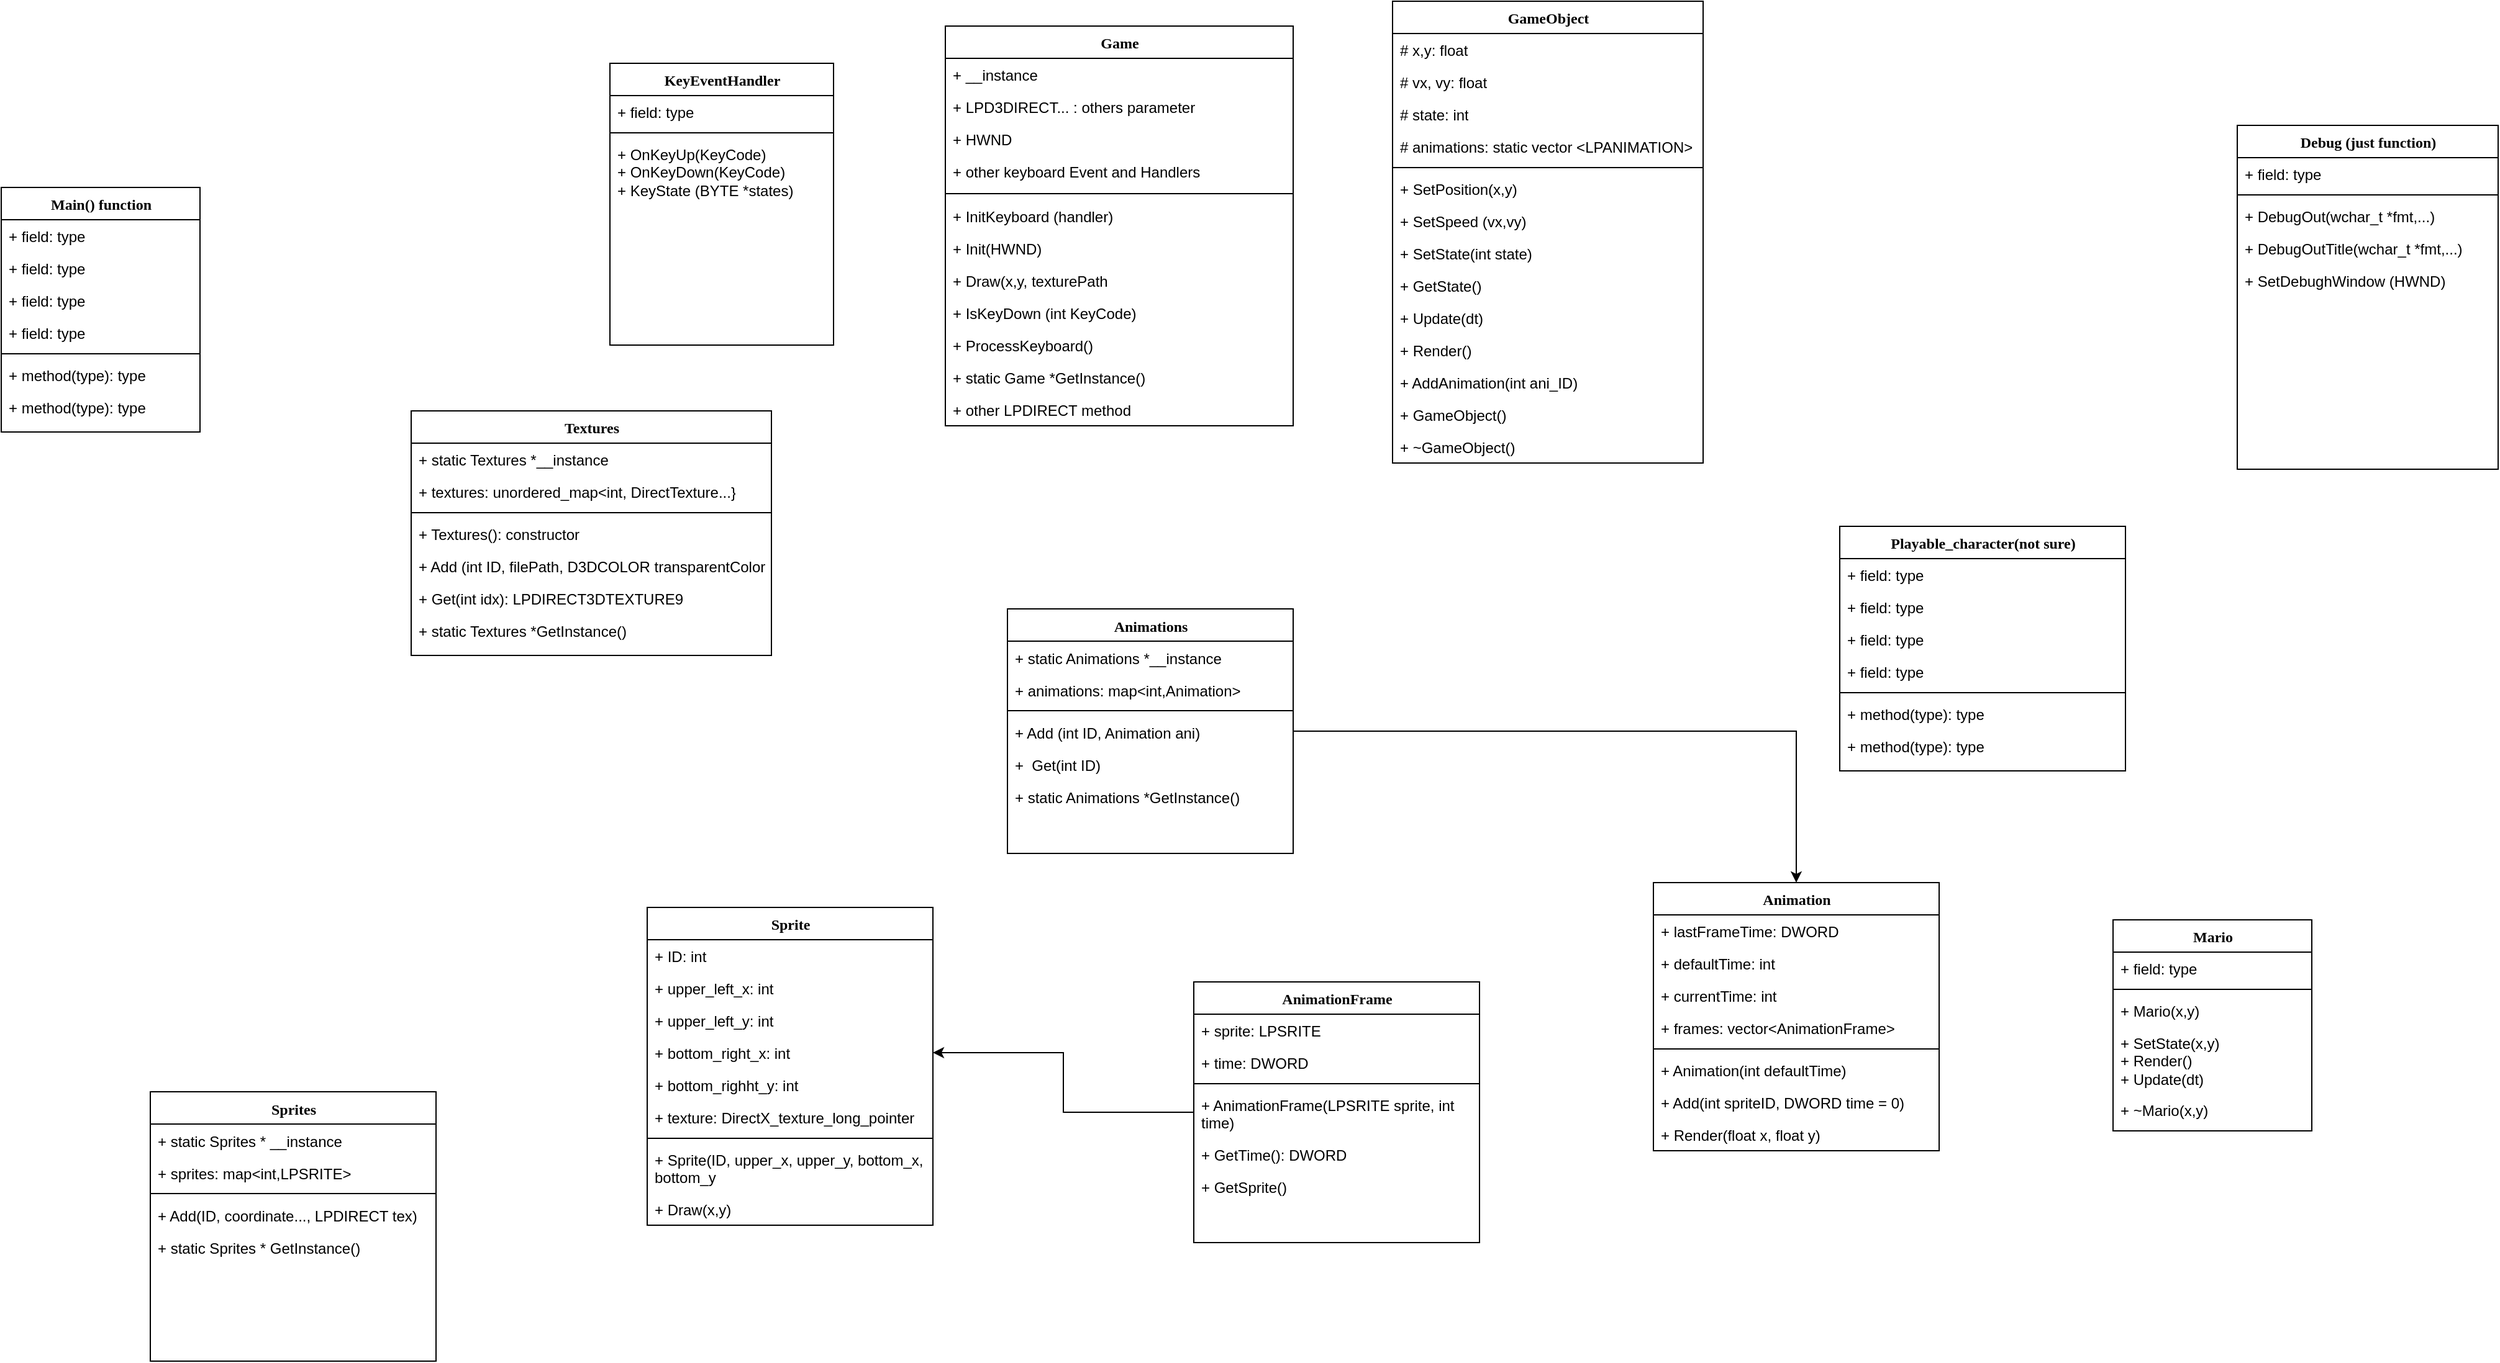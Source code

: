 <mxfile version="13.7.9" type="google"><diagram name="Page-1" id="9f46799a-70d6-7492-0946-bef42562c5a5"><mxGraphModel dx="1662" dy="1742" grid="1" gridSize="10" guides="1" tooltips="1" connect="1" arrows="1" fold="1" page="1" pageScale="1" pageWidth="1100" pageHeight="850" background="#ffffff" math="0" shadow="0"><root><mxCell id="0"/><mxCell id="1" parent="0"/><mxCell id="pceAsIxfxZbN6mCJ79yh-49" value="Playable_character(not sure)" style="swimlane;html=1;fontStyle=1;align=center;verticalAlign=top;childLayout=stackLayout;horizontal=1;startSize=26;horizontalStack=0;resizeParent=1;resizeLast=0;collapsible=1;marginBottom=0;swimlaneFillColor=#ffffff;rounded=0;shadow=0;comic=0;labelBackgroundColor=none;strokeWidth=1;fillColor=none;fontFamily=Verdana;fontSize=12" vertex="1" parent="1"><mxGeometry x="1640" y="83" width="230" height="197" as="geometry"/></mxCell><mxCell id="pceAsIxfxZbN6mCJ79yh-50" value="+ field: type" style="text;html=1;strokeColor=none;fillColor=none;align=left;verticalAlign=top;spacingLeft=4;spacingRight=4;whiteSpace=wrap;overflow=hidden;rotatable=0;points=[[0,0.5],[1,0.5]];portConstraint=eastwest;" vertex="1" parent="pceAsIxfxZbN6mCJ79yh-49"><mxGeometry y="26" width="230" height="26" as="geometry"/></mxCell><mxCell id="pceAsIxfxZbN6mCJ79yh-51" value="+ field: type" style="text;html=1;strokeColor=none;fillColor=none;align=left;verticalAlign=top;spacingLeft=4;spacingRight=4;whiteSpace=wrap;overflow=hidden;rotatable=0;points=[[0,0.5],[1,0.5]];portConstraint=eastwest;" vertex="1" parent="pceAsIxfxZbN6mCJ79yh-49"><mxGeometry y="52" width="230" height="26" as="geometry"/></mxCell><mxCell id="pceAsIxfxZbN6mCJ79yh-52" value="+ field: type" style="text;html=1;strokeColor=none;fillColor=none;align=left;verticalAlign=top;spacingLeft=4;spacingRight=4;whiteSpace=wrap;overflow=hidden;rotatable=0;points=[[0,0.5],[1,0.5]];portConstraint=eastwest;" vertex="1" parent="pceAsIxfxZbN6mCJ79yh-49"><mxGeometry y="78" width="230" height="26" as="geometry"/></mxCell><mxCell id="pceAsIxfxZbN6mCJ79yh-53" value="+ field: type" style="text;html=1;strokeColor=none;fillColor=none;align=left;verticalAlign=top;spacingLeft=4;spacingRight=4;whiteSpace=wrap;overflow=hidden;rotatable=0;points=[[0,0.5],[1,0.5]];portConstraint=eastwest;" vertex="1" parent="pceAsIxfxZbN6mCJ79yh-49"><mxGeometry y="104" width="230" height="26" as="geometry"/></mxCell><mxCell id="pceAsIxfxZbN6mCJ79yh-54" value="" style="line;html=1;strokeWidth=1;fillColor=none;align=left;verticalAlign=middle;spacingTop=-1;spacingLeft=3;spacingRight=3;rotatable=0;labelPosition=right;points=[];portConstraint=eastwest;" vertex="1" parent="pceAsIxfxZbN6mCJ79yh-49"><mxGeometry y="130" width="230" height="8" as="geometry"/></mxCell><mxCell id="pceAsIxfxZbN6mCJ79yh-55" value="+ method(type): type" style="text;html=1;strokeColor=none;fillColor=none;align=left;verticalAlign=top;spacingLeft=4;spacingRight=4;whiteSpace=wrap;overflow=hidden;rotatable=0;points=[[0,0.5],[1,0.5]];portConstraint=eastwest;" vertex="1" parent="pceAsIxfxZbN6mCJ79yh-49"><mxGeometry y="138" width="230" height="26" as="geometry"/></mxCell><mxCell id="pceAsIxfxZbN6mCJ79yh-56" value="+ method(type): type" style="text;html=1;strokeColor=none;fillColor=none;align=left;verticalAlign=top;spacingLeft=4;spacingRight=4;whiteSpace=wrap;overflow=hidden;rotatable=0;points=[[0,0.5],[1,0.5]];portConstraint=eastwest;" vertex="1" parent="pceAsIxfxZbN6mCJ79yh-49"><mxGeometry y="164" width="230" height="26" as="geometry"/></mxCell><mxCell id="78961159f06e98e8-17" value="KeyEventHandler" style="swimlane;html=1;fontStyle=1;align=center;verticalAlign=top;childLayout=stackLayout;horizontal=1;startSize=26;horizontalStack=0;resizeParent=1;resizeLast=0;collapsible=1;marginBottom=0;swimlaneFillColor=#ffffff;rounded=0;shadow=0;comic=0;labelBackgroundColor=none;strokeWidth=1;fillColor=none;fontFamily=Verdana;fontSize=12" parent="1" vertex="1"><mxGeometry x="650" y="-290" width="180" height="227" as="geometry"/></mxCell><mxCell id="78961159f06e98e8-24" value="+ field: type" style="text;html=1;strokeColor=none;fillColor=none;align=left;verticalAlign=top;spacingLeft=4;spacingRight=4;whiteSpace=wrap;overflow=hidden;rotatable=0;points=[[0,0.5],[1,0.5]];portConstraint=eastwest;" parent="78961159f06e98e8-17" vertex="1"><mxGeometry y="26" width="180" height="26" as="geometry"/></mxCell><mxCell id="78961159f06e98e8-19" value="" style="line;html=1;strokeWidth=1;fillColor=none;align=left;verticalAlign=middle;spacingTop=-1;spacingLeft=3;spacingRight=3;rotatable=0;labelPosition=right;points=[];portConstraint=eastwest;" parent="78961159f06e98e8-17" vertex="1"><mxGeometry y="52" width="180" height="8" as="geometry"/></mxCell><mxCell id="78961159f06e98e8-20" value="+ OnKeyUp(KeyCode)&lt;br&gt;+ OnKeyDown(KeyCode)&lt;br&gt;+ KeyState (BYTE *states)&amp;nbsp;&lt;br&gt;" style="text;html=1;strokeColor=none;fillColor=none;align=left;verticalAlign=top;spacingLeft=4;spacingRight=4;whiteSpace=wrap;overflow=hidden;rotatable=0;points=[[0,0.5],[1,0.5]];portConstraint=eastwest;" parent="78961159f06e98e8-17" vertex="1"><mxGeometry y="60" width="180" height="80" as="geometry"/></mxCell><mxCell id="78961159f06e98e8-43" value="Game" style="swimlane;html=1;fontStyle=1;align=center;verticalAlign=top;childLayout=stackLayout;horizontal=1;startSize=26;horizontalStack=0;resizeParent=1;resizeLast=0;collapsible=1;marginBottom=0;swimlaneFillColor=#ffffff;rounded=0;shadow=0;comic=0;labelBackgroundColor=none;strokeWidth=1;fillColor=none;fontFamily=Verdana;fontSize=12" parent="1" vertex="1"><mxGeometry x="920" y="-320" width="280" height="322" as="geometry"/></mxCell><mxCell id="78961159f06e98e8-45" value="+ __instance" style="text;html=1;strokeColor=none;fillColor=none;align=left;verticalAlign=top;spacingLeft=4;spacingRight=4;whiteSpace=wrap;overflow=hidden;rotatable=0;points=[[0,0.5],[1,0.5]];portConstraint=eastwest;" parent="78961159f06e98e8-43" vertex="1"><mxGeometry y="26" width="280" height="26" as="geometry"/></mxCell><mxCell id="78961159f06e98e8-49" value="+ LPD3DIRECT... : others parameter" style="text;html=1;strokeColor=none;fillColor=none;align=left;verticalAlign=top;spacingLeft=4;spacingRight=4;whiteSpace=wrap;overflow=hidden;rotatable=0;points=[[0,0.5],[1,0.5]];portConstraint=eastwest;" parent="78961159f06e98e8-43" vertex="1"><mxGeometry y="52" width="280" height="26" as="geometry"/></mxCell><mxCell id="78961159f06e98e8-50" value="+ HWND&amp;nbsp;" style="text;html=1;strokeColor=none;fillColor=none;align=left;verticalAlign=top;spacingLeft=4;spacingRight=4;whiteSpace=wrap;overflow=hidden;rotatable=0;points=[[0,0.5],[1,0.5]];portConstraint=eastwest;" parent="78961159f06e98e8-43" vertex="1"><mxGeometry y="78" width="280" height="26" as="geometry"/></mxCell><mxCell id="pceAsIxfxZbN6mCJ79yh-101" value="+ other keyboard Event and Handlers&amp;nbsp;" style="text;html=1;strokeColor=none;fillColor=none;align=left;verticalAlign=top;spacingLeft=4;spacingRight=4;whiteSpace=wrap;overflow=hidden;rotatable=0;points=[[0,0.5],[1,0.5]];portConstraint=eastwest;" vertex="1" parent="78961159f06e98e8-43"><mxGeometry y="104" width="280" height="26" as="geometry"/></mxCell><mxCell id="78961159f06e98e8-51" value="" style="line;html=1;strokeWidth=1;fillColor=none;align=left;verticalAlign=middle;spacingTop=-1;spacingLeft=3;spacingRight=3;rotatable=0;labelPosition=right;points=[];portConstraint=eastwest;" parent="78961159f06e98e8-43" vertex="1"><mxGeometry y="130" width="280" height="10" as="geometry"/></mxCell><mxCell id="78961159f06e98e8-52" value="+ InitKeyboard (handler)" style="text;html=1;strokeColor=none;fillColor=none;align=left;verticalAlign=top;spacingLeft=4;spacingRight=4;whiteSpace=wrap;overflow=hidden;rotatable=0;points=[[0,0.5],[1,0.5]];portConstraint=eastwest;" parent="78961159f06e98e8-43" vertex="1"><mxGeometry y="140" width="280" height="26" as="geometry"/></mxCell><mxCell id="78961159f06e98e8-53" value="+ Init(HWND)" style="text;html=1;strokeColor=none;fillColor=none;align=left;verticalAlign=top;spacingLeft=4;spacingRight=4;whiteSpace=wrap;overflow=hidden;rotatable=0;points=[[0,0.5],[1,0.5]];portConstraint=eastwest;" parent="78961159f06e98e8-43" vertex="1"><mxGeometry y="166" width="280" height="26" as="geometry"/></mxCell><mxCell id="pceAsIxfxZbN6mCJ79yh-104" value="+ Draw(x,y, texturePath" style="text;html=1;strokeColor=none;fillColor=none;align=left;verticalAlign=top;spacingLeft=4;spacingRight=4;whiteSpace=wrap;overflow=hidden;rotatable=0;points=[[0,0.5],[1,0.5]];portConstraint=eastwest;" vertex="1" parent="78961159f06e98e8-43"><mxGeometry y="192" width="280" height="26" as="geometry"/></mxCell><mxCell id="pceAsIxfxZbN6mCJ79yh-105" value="+ IsKeyDown (int KeyCode)" style="text;html=1;strokeColor=none;fillColor=none;align=left;verticalAlign=top;spacingLeft=4;spacingRight=4;whiteSpace=wrap;overflow=hidden;rotatable=0;points=[[0,0.5],[1,0.5]];portConstraint=eastwest;" vertex="1" parent="78961159f06e98e8-43"><mxGeometry y="218" width="280" height="26" as="geometry"/></mxCell><mxCell id="pceAsIxfxZbN6mCJ79yh-106" value="+ ProcessKeyboard()" style="text;html=1;strokeColor=none;fillColor=none;align=left;verticalAlign=top;spacingLeft=4;spacingRight=4;whiteSpace=wrap;overflow=hidden;rotatable=0;points=[[0,0.5],[1,0.5]];portConstraint=eastwest;" vertex="1" parent="78961159f06e98e8-43"><mxGeometry y="244" width="280" height="26" as="geometry"/></mxCell><mxCell id="pceAsIxfxZbN6mCJ79yh-107" value="+ static Game *GetInstance()" style="text;html=1;strokeColor=none;fillColor=none;align=left;verticalAlign=top;spacingLeft=4;spacingRight=4;whiteSpace=wrap;overflow=hidden;rotatable=0;points=[[0,0.5],[1,0.5]];portConstraint=eastwest;" vertex="1" parent="78961159f06e98e8-43"><mxGeometry y="270" width="280" height="26" as="geometry"/></mxCell><mxCell id="pceAsIxfxZbN6mCJ79yh-108" value="+ other LPDIRECT method" style="text;html=1;strokeColor=none;fillColor=none;align=left;verticalAlign=top;spacingLeft=4;spacingRight=4;whiteSpace=wrap;overflow=hidden;rotatable=0;points=[[0,0.5],[1,0.5]];portConstraint=eastwest;" vertex="1" parent="78961159f06e98e8-43"><mxGeometry y="296" width="280" height="26" as="geometry"/></mxCell><mxCell id="pceAsIxfxZbN6mCJ79yh-33" value="GameObject&lt;br&gt;" style="swimlane;html=1;fontStyle=1;align=center;verticalAlign=top;childLayout=stackLayout;horizontal=1;startSize=26;horizontalStack=0;resizeParent=1;resizeLast=0;collapsible=1;marginBottom=0;swimlaneFillColor=#ffffff;rounded=0;shadow=0;comic=0;labelBackgroundColor=none;strokeWidth=1;fillColor=none;fontFamily=Verdana;fontSize=12" vertex="1" parent="1"><mxGeometry x="1280" y="-340" width="250" height="372" as="geometry"/></mxCell><mxCell id="pceAsIxfxZbN6mCJ79yh-34" value="# x,y: float" style="text;html=1;strokeColor=none;fillColor=none;align=left;verticalAlign=top;spacingLeft=4;spacingRight=4;whiteSpace=wrap;overflow=hidden;rotatable=0;points=[[0,0.5],[1,0.5]];portConstraint=eastwest;" vertex="1" parent="pceAsIxfxZbN6mCJ79yh-33"><mxGeometry y="26" width="250" height="26" as="geometry"/></mxCell><mxCell id="pceAsIxfxZbN6mCJ79yh-35" value="# vx, vy: float" style="text;html=1;strokeColor=none;fillColor=none;align=left;verticalAlign=top;spacingLeft=4;spacingRight=4;whiteSpace=wrap;overflow=hidden;rotatable=0;points=[[0,0.5],[1,0.5]];portConstraint=eastwest;" vertex="1" parent="pceAsIxfxZbN6mCJ79yh-33"><mxGeometry y="52" width="250" height="26" as="geometry"/></mxCell><mxCell id="pceAsIxfxZbN6mCJ79yh-36" value="# state: int" style="text;html=1;strokeColor=none;fillColor=none;align=left;verticalAlign=top;spacingLeft=4;spacingRight=4;whiteSpace=wrap;overflow=hidden;rotatable=0;points=[[0,0.5],[1,0.5]];portConstraint=eastwest;" vertex="1" parent="pceAsIxfxZbN6mCJ79yh-33"><mxGeometry y="78" width="250" height="26" as="geometry"/></mxCell><mxCell id="pceAsIxfxZbN6mCJ79yh-37" value="# animations: static vector &amp;lt;LPANIMATION&amp;gt;&amp;nbsp;" style="text;html=1;strokeColor=none;fillColor=none;align=left;verticalAlign=top;spacingLeft=4;spacingRight=4;whiteSpace=wrap;overflow=hidden;rotatable=0;points=[[0,0.5],[1,0.5]];portConstraint=eastwest;" vertex="1" parent="pceAsIxfxZbN6mCJ79yh-33"><mxGeometry y="104" width="250" height="26" as="geometry"/></mxCell><mxCell id="pceAsIxfxZbN6mCJ79yh-38" value="" style="line;html=1;strokeWidth=1;fillColor=none;align=left;verticalAlign=middle;spacingTop=-1;spacingLeft=3;spacingRight=3;rotatable=0;labelPosition=right;points=[];portConstraint=eastwest;" vertex="1" parent="pceAsIxfxZbN6mCJ79yh-33"><mxGeometry y="130" width="250" height="8" as="geometry"/></mxCell><mxCell id="pceAsIxfxZbN6mCJ79yh-39" value="+ SetPosition(x,y)&amp;nbsp;" style="text;html=1;strokeColor=none;fillColor=none;align=left;verticalAlign=top;spacingLeft=4;spacingRight=4;whiteSpace=wrap;overflow=hidden;rotatable=0;points=[[0,0.5],[1,0.5]];portConstraint=eastwest;" vertex="1" parent="pceAsIxfxZbN6mCJ79yh-33"><mxGeometry y="138" width="250" height="26" as="geometry"/></mxCell><mxCell id="pceAsIxfxZbN6mCJ79yh-40" value="+ SetSpeed (vx,vy)&amp;nbsp;" style="text;html=1;strokeColor=none;fillColor=none;align=left;verticalAlign=top;spacingLeft=4;spacingRight=4;whiteSpace=wrap;overflow=hidden;rotatable=0;points=[[0,0.5],[1,0.5]];portConstraint=eastwest;" vertex="1" parent="pceAsIxfxZbN6mCJ79yh-33"><mxGeometry y="164" width="250" height="26" as="geometry"/></mxCell><mxCell id="pceAsIxfxZbN6mCJ79yh-67" value="+ SetState(int state)&lt;br&gt;" style="text;html=1;strokeColor=none;fillColor=none;align=left;verticalAlign=top;spacingLeft=4;spacingRight=4;whiteSpace=wrap;overflow=hidden;rotatable=0;points=[[0,0.5],[1,0.5]];portConstraint=eastwest;" vertex="1" parent="pceAsIxfxZbN6mCJ79yh-33"><mxGeometry y="190" width="250" height="26" as="geometry"/></mxCell><mxCell id="pceAsIxfxZbN6mCJ79yh-68" value="+ GetState()" style="text;html=1;strokeColor=none;fillColor=none;align=left;verticalAlign=top;spacingLeft=4;spacingRight=4;whiteSpace=wrap;overflow=hidden;rotatable=0;points=[[0,0.5],[1,0.5]];portConstraint=eastwest;" vertex="1" parent="pceAsIxfxZbN6mCJ79yh-33"><mxGeometry y="216" width="250" height="26" as="geometry"/></mxCell><mxCell id="pceAsIxfxZbN6mCJ79yh-80" value="+ Update(dt)" style="text;html=1;strokeColor=none;fillColor=none;align=left;verticalAlign=top;spacingLeft=4;spacingRight=4;whiteSpace=wrap;overflow=hidden;rotatable=0;points=[[0,0.5],[1,0.5]];portConstraint=eastwest;" vertex="1" parent="pceAsIxfxZbN6mCJ79yh-33"><mxGeometry y="242" width="250" height="26" as="geometry"/></mxCell><mxCell id="pceAsIxfxZbN6mCJ79yh-81" value="+ Render()" style="text;html=1;strokeColor=none;fillColor=none;align=left;verticalAlign=top;spacingLeft=4;spacingRight=4;whiteSpace=wrap;overflow=hidden;rotatable=0;points=[[0,0.5],[1,0.5]];portConstraint=eastwest;" vertex="1" parent="pceAsIxfxZbN6mCJ79yh-33"><mxGeometry y="268" width="250" height="26" as="geometry"/></mxCell><mxCell id="pceAsIxfxZbN6mCJ79yh-79" value="+ AddAnimation(int ani_ID)" style="text;html=1;strokeColor=none;fillColor=none;align=left;verticalAlign=top;spacingLeft=4;spacingRight=4;whiteSpace=wrap;overflow=hidden;rotatable=0;points=[[0,0.5],[1,0.5]];portConstraint=eastwest;" vertex="1" parent="pceAsIxfxZbN6mCJ79yh-33"><mxGeometry y="294" width="250" height="26" as="geometry"/></mxCell><mxCell id="pceAsIxfxZbN6mCJ79yh-82" value="+ GameObject()&amp;nbsp;" style="text;html=1;strokeColor=none;fillColor=none;align=left;verticalAlign=top;spacingLeft=4;spacingRight=4;whiteSpace=wrap;overflow=hidden;rotatable=0;points=[[0,0.5],[1,0.5]];portConstraint=eastwest;" vertex="1" parent="pceAsIxfxZbN6mCJ79yh-33"><mxGeometry y="320" width="250" height="26" as="geometry"/></mxCell><mxCell id="pceAsIxfxZbN6mCJ79yh-83" value="+ ~GameObject()" style="text;html=1;strokeColor=none;fillColor=none;align=left;verticalAlign=top;spacingLeft=4;spacingRight=4;whiteSpace=wrap;overflow=hidden;rotatable=0;points=[[0,0.5],[1,0.5]];portConstraint=eastwest;" vertex="1" parent="pceAsIxfxZbN6mCJ79yh-33"><mxGeometry y="346" width="250" height="26" as="geometry"/></mxCell><mxCell id="pceAsIxfxZbN6mCJ79yh-57" value="Main() function" style="swimlane;html=1;fontStyle=1;align=center;verticalAlign=top;childLayout=stackLayout;horizontal=1;startSize=26;horizontalStack=0;resizeParent=1;resizeLast=0;collapsible=1;marginBottom=0;swimlaneFillColor=#ffffff;rounded=0;shadow=0;comic=0;labelBackgroundColor=none;strokeWidth=1;fillColor=none;fontFamily=Verdana;fontSize=12" vertex="1" parent="1"><mxGeometry x="160" y="-190" width="160" height="197" as="geometry"/></mxCell><mxCell id="pceAsIxfxZbN6mCJ79yh-58" value="+ field: type" style="text;html=1;strokeColor=none;fillColor=none;align=left;verticalAlign=top;spacingLeft=4;spacingRight=4;whiteSpace=wrap;overflow=hidden;rotatable=0;points=[[0,0.5],[1,0.5]];portConstraint=eastwest;" vertex="1" parent="pceAsIxfxZbN6mCJ79yh-57"><mxGeometry y="26" width="160" height="26" as="geometry"/></mxCell><mxCell id="pceAsIxfxZbN6mCJ79yh-59" value="+ field: type" style="text;html=1;strokeColor=none;fillColor=none;align=left;verticalAlign=top;spacingLeft=4;spacingRight=4;whiteSpace=wrap;overflow=hidden;rotatable=0;points=[[0,0.5],[1,0.5]];portConstraint=eastwest;" vertex="1" parent="pceAsIxfxZbN6mCJ79yh-57"><mxGeometry y="52" width="160" height="26" as="geometry"/></mxCell><mxCell id="pceAsIxfxZbN6mCJ79yh-60" value="+ field: type" style="text;html=1;strokeColor=none;fillColor=none;align=left;verticalAlign=top;spacingLeft=4;spacingRight=4;whiteSpace=wrap;overflow=hidden;rotatable=0;points=[[0,0.5],[1,0.5]];portConstraint=eastwest;" vertex="1" parent="pceAsIxfxZbN6mCJ79yh-57"><mxGeometry y="78" width="160" height="26" as="geometry"/></mxCell><mxCell id="pceAsIxfxZbN6mCJ79yh-61" value="+ field: type" style="text;html=1;strokeColor=none;fillColor=none;align=left;verticalAlign=top;spacingLeft=4;spacingRight=4;whiteSpace=wrap;overflow=hidden;rotatable=0;points=[[0,0.5],[1,0.5]];portConstraint=eastwest;" vertex="1" parent="pceAsIxfxZbN6mCJ79yh-57"><mxGeometry y="104" width="160" height="26" as="geometry"/></mxCell><mxCell id="pceAsIxfxZbN6mCJ79yh-62" value="" style="line;html=1;strokeWidth=1;fillColor=none;align=left;verticalAlign=middle;spacingTop=-1;spacingLeft=3;spacingRight=3;rotatable=0;labelPosition=right;points=[];portConstraint=eastwest;" vertex="1" parent="pceAsIxfxZbN6mCJ79yh-57"><mxGeometry y="130" width="160" height="8" as="geometry"/></mxCell><mxCell id="pceAsIxfxZbN6mCJ79yh-63" value="+ method(type): type" style="text;html=1;strokeColor=none;fillColor=none;align=left;verticalAlign=top;spacingLeft=4;spacingRight=4;whiteSpace=wrap;overflow=hidden;rotatable=0;points=[[0,0.5],[1,0.5]];portConstraint=eastwest;" vertex="1" parent="pceAsIxfxZbN6mCJ79yh-57"><mxGeometry y="138" width="160" height="26" as="geometry"/></mxCell><mxCell id="pceAsIxfxZbN6mCJ79yh-64" value="+ method(type): type" style="text;html=1;strokeColor=none;fillColor=none;align=left;verticalAlign=top;spacingLeft=4;spacingRight=4;whiteSpace=wrap;overflow=hidden;rotatable=0;points=[[0,0.5],[1,0.5]];portConstraint=eastwest;" vertex="1" parent="pceAsIxfxZbN6mCJ79yh-57"><mxGeometry y="164" width="160" height="26" as="geometry"/></mxCell><mxCell id="78961159f06e98e8-30" value="Debug (just function)" style="swimlane;html=1;fontStyle=1;align=center;verticalAlign=top;childLayout=stackLayout;horizontal=1;startSize=26;horizontalStack=0;resizeParent=1;resizeLast=0;collapsible=1;marginBottom=0;swimlaneFillColor=#ffffff;rounded=0;shadow=0;comic=0;labelBackgroundColor=none;strokeWidth=1;fillColor=none;fontFamily=Verdana;fontSize=12" parent="1" vertex="1"><mxGeometry x="1960" y="-240" width="210" height="277" as="geometry"/></mxCell><mxCell id="78961159f06e98e8-37" value="+ field: type" style="text;html=1;strokeColor=none;fillColor=none;align=left;verticalAlign=top;spacingLeft=4;spacingRight=4;whiteSpace=wrap;overflow=hidden;rotatable=0;points=[[0,0.5],[1,0.5]];portConstraint=eastwest;" parent="78961159f06e98e8-30" vertex="1"><mxGeometry y="26" width="210" height="26" as="geometry"/></mxCell><mxCell id="78961159f06e98e8-38" value="" style="line;html=1;strokeWidth=1;fillColor=none;align=left;verticalAlign=middle;spacingTop=-1;spacingLeft=3;spacingRight=3;rotatable=0;labelPosition=right;points=[];portConstraint=eastwest;" parent="78961159f06e98e8-30" vertex="1"><mxGeometry y="52" width="210" height="8" as="geometry"/></mxCell><mxCell id="78961159f06e98e8-39" value="+ DebugOut(wchar_t *fmt,...)&amp;nbsp;" style="text;html=1;strokeColor=none;fillColor=none;align=left;verticalAlign=top;spacingLeft=4;spacingRight=4;whiteSpace=wrap;overflow=hidden;rotatable=0;points=[[0,0.5],[1,0.5]];portConstraint=eastwest;" parent="78961159f06e98e8-30" vertex="1"><mxGeometry y="60" width="210" height="26" as="geometry"/></mxCell><mxCell id="78961159f06e98e8-40" value="+ DebugOutTitle(wchar_t *fmt,...)" style="text;html=1;strokeColor=none;fillColor=none;align=left;verticalAlign=top;spacingLeft=4;spacingRight=4;whiteSpace=wrap;overflow=hidden;rotatable=0;points=[[0,0.5],[1,0.5]];portConstraint=eastwest;" parent="78961159f06e98e8-30" vertex="1"><mxGeometry y="86" width="210" height="26" as="geometry"/></mxCell><mxCell id="78961159f06e98e8-42" value="+ SetDebughWindow (HWND)" style="text;html=1;strokeColor=none;fillColor=none;align=left;verticalAlign=top;spacingLeft=4;spacingRight=4;whiteSpace=wrap;overflow=hidden;rotatable=0;points=[[0,0.5],[1,0.5]];portConstraint=eastwest;" parent="78961159f06e98e8-30" vertex="1"><mxGeometry y="112" width="210" height="26" as="geometry"/></mxCell><mxCell id="pceAsIxfxZbN6mCJ79yh-41" value="Mario" style="swimlane;html=1;fontStyle=1;align=center;verticalAlign=top;childLayout=stackLayout;horizontal=1;startSize=26;horizontalStack=0;resizeParent=1;resizeLast=0;collapsible=1;marginBottom=0;swimlaneFillColor=#ffffff;rounded=0;shadow=0;comic=0;labelBackgroundColor=none;strokeWidth=1;fillColor=none;fontFamily=Verdana;fontSize=12" vertex="1" parent="1"><mxGeometry x="1860" y="400" width="160" height="170" as="geometry"/></mxCell><mxCell id="pceAsIxfxZbN6mCJ79yh-42" value="+ field: type" style="text;html=1;strokeColor=none;fillColor=none;align=left;verticalAlign=top;spacingLeft=4;spacingRight=4;whiteSpace=wrap;overflow=hidden;rotatable=0;points=[[0,0.5],[1,0.5]];portConstraint=eastwest;" vertex="1" parent="pceAsIxfxZbN6mCJ79yh-41"><mxGeometry y="26" width="160" height="26" as="geometry"/></mxCell><mxCell id="pceAsIxfxZbN6mCJ79yh-46" value="" style="line;html=1;strokeWidth=1;fillColor=none;align=left;verticalAlign=middle;spacingTop=-1;spacingLeft=3;spacingRight=3;rotatable=0;labelPosition=right;points=[];portConstraint=eastwest;" vertex="1" parent="pceAsIxfxZbN6mCJ79yh-41"><mxGeometry y="52" width="160" height="8" as="geometry"/></mxCell><mxCell id="pceAsIxfxZbN6mCJ79yh-47" value="+ Mario(x,y)&lt;br&gt;" style="text;html=1;strokeColor=none;fillColor=none;align=left;verticalAlign=top;spacingLeft=4;spacingRight=4;whiteSpace=wrap;overflow=hidden;rotatable=0;points=[[0,0.5],[1,0.5]];portConstraint=eastwest;" vertex="1" parent="pceAsIxfxZbN6mCJ79yh-41"><mxGeometry y="60" width="160" height="26" as="geometry"/></mxCell><mxCell id="pceAsIxfxZbN6mCJ79yh-48" value="+ SetState(x,y)&lt;br&gt;+ Render()&amp;nbsp;&lt;br&gt;+ Update(dt)" style="text;html=1;strokeColor=none;fillColor=none;align=left;verticalAlign=top;spacingLeft=4;spacingRight=4;whiteSpace=wrap;overflow=hidden;rotatable=0;points=[[0,0.5],[1,0.5]];portConstraint=eastwest;" vertex="1" parent="pceAsIxfxZbN6mCJ79yh-41"><mxGeometry y="86" width="160" height="54" as="geometry"/></mxCell><mxCell id="pceAsIxfxZbN6mCJ79yh-84" value="+ ~Mario(x,y)&lt;br&gt;" style="text;html=1;strokeColor=none;fillColor=none;align=left;verticalAlign=top;spacingLeft=4;spacingRight=4;whiteSpace=wrap;overflow=hidden;rotatable=0;points=[[0,0.5],[1,0.5]];portConstraint=eastwest;" vertex="1" parent="pceAsIxfxZbN6mCJ79yh-41"><mxGeometry y="140" width="160" height="26" as="geometry"/></mxCell><mxCell id="pceAsIxfxZbN6mCJ79yh-17" value="Sprites" style="swimlane;html=1;fontStyle=1;align=center;verticalAlign=top;childLayout=stackLayout;horizontal=1;startSize=26;horizontalStack=0;resizeParent=1;resizeLast=0;collapsible=1;marginBottom=0;swimlaneFillColor=#ffffff;rounded=0;shadow=0;comic=0;labelBackgroundColor=none;strokeWidth=1;fillColor=none;fontFamily=Verdana;fontSize=12" vertex="1" parent="1"><mxGeometry x="280" y="538.5" width="230" height="217" as="geometry"/></mxCell><mxCell id="pceAsIxfxZbN6mCJ79yh-18" value="+ static Sprites * __instance" style="text;html=1;strokeColor=none;fillColor=none;align=left;verticalAlign=top;spacingLeft=4;spacingRight=4;whiteSpace=wrap;overflow=hidden;rotatable=0;points=[[0,0.5],[1,0.5]];portConstraint=eastwest;" vertex="1" parent="pceAsIxfxZbN6mCJ79yh-17"><mxGeometry y="26" width="230" height="26" as="geometry"/></mxCell><mxCell id="pceAsIxfxZbN6mCJ79yh-19" value="+ sprites: map&amp;lt;int,LPSRITE&amp;gt;&amp;nbsp;" style="text;html=1;strokeColor=none;fillColor=none;align=left;verticalAlign=top;spacingLeft=4;spacingRight=4;whiteSpace=wrap;overflow=hidden;rotatable=0;points=[[0,0.5],[1,0.5]];portConstraint=eastwest;" vertex="1" parent="pceAsIxfxZbN6mCJ79yh-17"><mxGeometry y="52" width="230" height="26" as="geometry"/></mxCell><mxCell id="pceAsIxfxZbN6mCJ79yh-22" value="" style="line;html=1;strokeWidth=1;fillColor=none;align=left;verticalAlign=middle;spacingTop=-1;spacingLeft=3;spacingRight=3;rotatable=0;labelPosition=right;points=[];portConstraint=eastwest;" vertex="1" parent="pceAsIxfxZbN6mCJ79yh-17"><mxGeometry y="78" width="230" height="8" as="geometry"/></mxCell><mxCell id="pceAsIxfxZbN6mCJ79yh-23" value="+ Add(ID, coordinate..., LPDIRECT tex)" style="text;html=1;strokeColor=none;fillColor=none;align=left;verticalAlign=top;spacingLeft=4;spacingRight=4;whiteSpace=wrap;overflow=hidden;rotatable=0;points=[[0,0.5],[1,0.5]];portConstraint=eastwest;" vertex="1" parent="pceAsIxfxZbN6mCJ79yh-17"><mxGeometry y="86" width="230" height="26" as="geometry"/></mxCell><mxCell id="pceAsIxfxZbN6mCJ79yh-24" value="+ static Sprites * GetInstance()" style="text;html=1;strokeColor=none;fillColor=none;align=left;verticalAlign=top;spacingLeft=4;spacingRight=4;whiteSpace=wrap;overflow=hidden;rotatable=0;points=[[0,0.5],[1,0.5]];portConstraint=eastwest;" vertex="1" parent="pceAsIxfxZbN6mCJ79yh-17"><mxGeometry y="112" width="230" height="26" as="geometry"/></mxCell><mxCell id="pceAsIxfxZbN6mCJ79yh-25" value="Textures" style="swimlane;html=1;fontStyle=1;align=center;verticalAlign=top;childLayout=stackLayout;horizontal=1;startSize=26;horizontalStack=0;resizeParent=1;resizeLast=0;collapsible=1;marginBottom=0;swimlaneFillColor=#ffffff;rounded=0;shadow=0;comic=0;labelBackgroundColor=none;strokeWidth=1;fillColor=none;fontFamily=Verdana;fontSize=12" vertex="1" parent="1"><mxGeometry x="490" y="-10" width="290" height="197" as="geometry"/></mxCell><mxCell id="pceAsIxfxZbN6mCJ79yh-26" value="+ static Textures *__instance" style="text;html=1;strokeColor=none;fillColor=none;align=left;verticalAlign=top;spacingLeft=4;spacingRight=4;whiteSpace=wrap;overflow=hidden;rotatable=0;points=[[0,0.5],[1,0.5]];portConstraint=eastwest;" vertex="1" parent="pceAsIxfxZbN6mCJ79yh-25"><mxGeometry y="26" width="290" height="26" as="geometry"/></mxCell><mxCell id="pceAsIxfxZbN6mCJ79yh-27" value="+ textures: unordered_map&amp;lt;int, DirectTexture...}" style="text;html=1;strokeColor=none;fillColor=none;align=left;verticalAlign=top;spacingLeft=4;spacingRight=4;whiteSpace=wrap;overflow=hidden;rotatable=0;points=[[0,0.5],[1,0.5]];portConstraint=eastwest;" vertex="1" parent="pceAsIxfxZbN6mCJ79yh-25"><mxGeometry y="52" width="290" height="26" as="geometry"/></mxCell><mxCell id="pceAsIxfxZbN6mCJ79yh-30" value="" style="line;html=1;strokeWidth=1;fillColor=none;align=left;verticalAlign=middle;spacingTop=-1;spacingLeft=3;spacingRight=3;rotatable=0;labelPosition=right;points=[];portConstraint=eastwest;" vertex="1" parent="pceAsIxfxZbN6mCJ79yh-25"><mxGeometry y="78" width="290" height="8" as="geometry"/></mxCell><mxCell id="pceAsIxfxZbN6mCJ79yh-31" value="+ Textures(): constructor" style="text;html=1;strokeColor=none;fillColor=none;align=left;verticalAlign=top;spacingLeft=4;spacingRight=4;whiteSpace=wrap;overflow=hidden;rotatable=0;points=[[0,0.5],[1,0.5]];portConstraint=eastwest;" vertex="1" parent="pceAsIxfxZbN6mCJ79yh-25"><mxGeometry y="86" width="290" height="26" as="geometry"/></mxCell><mxCell id="pceAsIxfxZbN6mCJ79yh-32" value="+ Add (int ID, filePath, D3DCOLOR transparentColor" style="text;html=1;strokeColor=none;fillColor=none;align=left;verticalAlign=top;spacingLeft=4;spacingRight=4;whiteSpace=wrap;overflow=hidden;rotatable=0;points=[[0,0.5],[1,0.5]];portConstraint=eastwest;" vertex="1" parent="pceAsIxfxZbN6mCJ79yh-25"><mxGeometry y="112" width="290" height="26" as="geometry"/></mxCell><mxCell id="pceAsIxfxZbN6mCJ79yh-143" value="+ Get(int idx): LPDIRECT3DTEXTURE9" style="text;html=1;strokeColor=none;fillColor=none;align=left;verticalAlign=top;spacingLeft=4;spacingRight=4;whiteSpace=wrap;overflow=hidden;rotatable=0;points=[[0,0.5],[1,0.5]];portConstraint=eastwest;" vertex="1" parent="pceAsIxfxZbN6mCJ79yh-25"><mxGeometry y="138" width="290" height="26" as="geometry"/></mxCell><mxCell id="pceAsIxfxZbN6mCJ79yh-144" value="+ static Textures *GetInstance()" style="text;html=1;strokeColor=none;fillColor=none;align=left;verticalAlign=top;spacingLeft=4;spacingRight=4;whiteSpace=wrap;overflow=hidden;rotatable=0;points=[[0,0.5],[1,0.5]];portConstraint=eastwest;" vertex="1" parent="pceAsIxfxZbN6mCJ79yh-25"><mxGeometry y="164" width="290" height="26" as="geometry"/></mxCell><mxCell id="pceAsIxfxZbN6mCJ79yh-162" style="edgeStyle=orthogonalEdgeStyle;rounded=0;orthogonalLoop=1;jettySize=auto;html=1;entryX=0.5;entryY=0;entryDx=0;entryDy=0;" edge="1" parent="1" source="pceAsIxfxZbN6mCJ79yh-9" target="pceAsIxfxZbN6mCJ79yh-1"><mxGeometry relative="1" as="geometry"/></mxCell><mxCell id="pceAsIxfxZbN6mCJ79yh-9" value="Animations" style="swimlane;html=1;fontStyle=1;align=center;verticalAlign=top;childLayout=stackLayout;horizontal=1;startSize=26;horizontalStack=0;resizeParent=1;resizeLast=0;collapsible=1;marginBottom=0;swimlaneFillColor=#ffffff;rounded=0;shadow=0;comic=0;labelBackgroundColor=none;strokeWidth=1;fillColor=none;fontFamily=Verdana;fontSize=12" vertex="1" parent="1"><mxGeometry x="970" y="149.5" width="230" height="197" as="geometry"/></mxCell><mxCell id="pceAsIxfxZbN6mCJ79yh-10" value="+ static Animations *__instance" style="text;html=1;strokeColor=none;fillColor=none;align=left;verticalAlign=top;spacingLeft=4;spacingRight=4;whiteSpace=wrap;overflow=hidden;rotatable=0;points=[[0,0.5],[1,0.5]];portConstraint=eastwest;" vertex="1" parent="pceAsIxfxZbN6mCJ79yh-9"><mxGeometry y="26" width="230" height="26" as="geometry"/></mxCell><mxCell id="pceAsIxfxZbN6mCJ79yh-11" value="+ animations: map&amp;lt;int,Animation&amp;gt;" style="text;html=1;strokeColor=none;fillColor=none;align=left;verticalAlign=top;spacingLeft=4;spacingRight=4;whiteSpace=wrap;overflow=hidden;rotatable=0;points=[[0,0.5],[1,0.5]];portConstraint=eastwest;" vertex="1" parent="pceAsIxfxZbN6mCJ79yh-9"><mxGeometry y="52" width="230" height="26" as="geometry"/></mxCell><mxCell id="pceAsIxfxZbN6mCJ79yh-14" value="" style="line;html=1;strokeWidth=1;fillColor=none;align=left;verticalAlign=middle;spacingTop=-1;spacingLeft=3;spacingRight=3;rotatable=0;labelPosition=right;points=[];portConstraint=eastwest;" vertex="1" parent="pceAsIxfxZbN6mCJ79yh-9"><mxGeometry y="78" width="230" height="8" as="geometry"/></mxCell><mxCell id="pceAsIxfxZbN6mCJ79yh-15" value="+ Add (int ID, Animation ani)&amp;nbsp;" style="text;html=1;strokeColor=none;fillColor=none;align=left;verticalAlign=top;spacingLeft=4;spacingRight=4;whiteSpace=wrap;overflow=hidden;rotatable=0;points=[[0,0.5],[1,0.5]];portConstraint=eastwest;" vertex="1" parent="pceAsIxfxZbN6mCJ79yh-9"><mxGeometry y="86" width="230" height="26" as="geometry"/></mxCell><mxCell id="pceAsIxfxZbN6mCJ79yh-16" value="+&amp;nbsp; Get(int ID)&amp;nbsp;" style="text;html=1;strokeColor=none;fillColor=none;align=left;verticalAlign=top;spacingLeft=4;spacingRight=4;whiteSpace=wrap;overflow=hidden;rotatable=0;points=[[0,0.5],[1,0.5]];portConstraint=eastwest;" vertex="1" parent="pceAsIxfxZbN6mCJ79yh-9"><mxGeometry y="112" width="230" height="26" as="geometry"/></mxCell><mxCell id="pceAsIxfxZbN6mCJ79yh-142" value="+ static Animations *GetInstance()" style="text;html=1;strokeColor=none;fillColor=none;align=left;verticalAlign=top;spacingLeft=4;spacingRight=4;whiteSpace=wrap;overflow=hidden;rotatable=0;points=[[0,0.5],[1,0.5]];portConstraint=eastwest;" vertex="1" parent="pceAsIxfxZbN6mCJ79yh-9"><mxGeometry y="138" width="230" height="26" as="geometry"/></mxCell><mxCell id="pceAsIxfxZbN6mCJ79yh-109" value="Sprite" style="swimlane;html=1;fontStyle=1;align=center;verticalAlign=top;childLayout=stackLayout;horizontal=1;startSize=26;horizontalStack=0;resizeParent=1;resizeLast=0;collapsible=1;marginBottom=0;swimlaneFillColor=#ffffff;rounded=0;shadow=0;comic=0;labelBackgroundColor=none;strokeWidth=1;fillColor=none;fontFamily=Verdana;fontSize=12" vertex="1" parent="1"><mxGeometry x="680" y="390" width="230" height="256" as="geometry"/></mxCell><mxCell id="pceAsIxfxZbN6mCJ79yh-110" value="+ ID: int&lt;br&gt;" style="text;html=1;strokeColor=none;fillColor=none;align=left;verticalAlign=top;spacingLeft=4;spacingRight=4;whiteSpace=wrap;overflow=hidden;rotatable=0;points=[[0,0.5],[1,0.5]];portConstraint=eastwest;" vertex="1" parent="pceAsIxfxZbN6mCJ79yh-109"><mxGeometry y="26" width="230" height="26" as="geometry"/></mxCell><mxCell id="pceAsIxfxZbN6mCJ79yh-111" value="+ upper_left_x: int" style="text;html=1;strokeColor=none;fillColor=none;align=left;verticalAlign=top;spacingLeft=4;spacingRight=4;whiteSpace=wrap;overflow=hidden;rotatable=0;points=[[0,0.5],[1,0.5]];portConstraint=eastwest;" vertex="1" parent="pceAsIxfxZbN6mCJ79yh-109"><mxGeometry y="52" width="230" height="26" as="geometry"/></mxCell><mxCell id="pceAsIxfxZbN6mCJ79yh-117" value="+ upper_left_y: int" style="text;html=1;strokeColor=none;fillColor=none;align=left;verticalAlign=top;spacingLeft=4;spacingRight=4;whiteSpace=wrap;overflow=hidden;rotatable=0;points=[[0,0.5],[1,0.5]];portConstraint=eastwest;" vertex="1" parent="pceAsIxfxZbN6mCJ79yh-109"><mxGeometry y="78" width="230" height="26" as="geometry"/></mxCell><mxCell id="pceAsIxfxZbN6mCJ79yh-119" value="+ bottom_right_x: int" style="text;html=1;strokeColor=none;fillColor=none;align=left;verticalAlign=top;spacingLeft=4;spacingRight=4;whiteSpace=wrap;overflow=hidden;rotatable=0;points=[[0,0.5],[1,0.5]];portConstraint=eastwest;" vertex="1" parent="pceAsIxfxZbN6mCJ79yh-109"><mxGeometry y="104" width="230" height="26" as="geometry"/></mxCell><mxCell id="pceAsIxfxZbN6mCJ79yh-118" value="+ bottom_righht_y: int" style="text;html=1;strokeColor=none;fillColor=none;align=left;verticalAlign=top;spacingLeft=4;spacingRight=4;whiteSpace=wrap;overflow=hidden;rotatable=0;points=[[0,0.5],[1,0.5]];portConstraint=eastwest;" vertex="1" parent="pceAsIxfxZbN6mCJ79yh-109"><mxGeometry y="130" width="230" height="26" as="geometry"/></mxCell><mxCell id="pceAsIxfxZbN6mCJ79yh-113" value="+ texture: DirectX_texture_long_pointer" style="text;html=1;strokeColor=none;fillColor=none;align=left;verticalAlign=top;spacingLeft=4;spacingRight=4;whiteSpace=wrap;overflow=hidden;rotatable=0;points=[[0,0.5],[1,0.5]];portConstraint=eastwest;" vertex="1" parent="pceAsIxfxZbN6mCJ79yh-109"><mxGeometry y="156" width="230" height="26" as="geometry"/></mxCell><mxCell id="pceAsIxfxZbN6mCJ79yh-114" value="" style="line;html=1;strokeWidth=1;fillColor=none;align=left;verticalAlign=middle;spacingTop=-1;spacingLeft=3;spacingRight=3;rotatable=0;labelPosition=right;points=[];portConstraint=eastwest;" vertex="1" parent="pceAsIxfxZbN6mCJ79yh-109"><mxGeometry y="182" width="230" height="8" as="geometry"/></mxCell><mxCell id="pceAsIxfxZbN6mCJ79yh-115" value="+ Sprite(ID, upper_x, upper_y, bottom_x, bottom_y" style="text;html=1;strokeColor=none;fillColor=none;align=left;verticalAlign=top;spacingLeft=4;spacingRight=4;whiteSpace=wrap;overflow=hidden;rotatable=0;points=[[0,0.5],[1,0.5]];portConstraint=eastwest;" vertex="1" parent="pceAsIxfxZbN6mCJ79yh-109"><mxGeometry y="190" width="230" height="40" as="geometry"/></mxCell><mxCell id="pceAsIxfxZbN6mCJ79yh-116" value="+ Draw(x,y)" style="text;html=1;strokeColor=none;fillColor=none;align=left;verticalAlign=top;spacingLeft=4;spacingRight=4;whiteSpace=wrap;overflow=hidden;rotatable=0;points=[[0,0.5],[1,0.5]];portConstraint=eastwest;" vertex="1" parent="pceAsIxfxZbN6mCJ79yh-109"><mxGeometry y="230" width="230" height="26" as="geometry"/></mxCell><mxCell id="pceAsIxfxZbN6mCJ79yh-163" style="edgeStyle=orthogonalEdgeStyle;rounded=0;orthogonalLoop=1;jettySize=auto;html=1;entryX=1;entryY=0.5;entryDx=0;entryDy=0;" edge="1" parent="1" source="pceAsIxfxZbN6mCJ79yh-120" target="pceAsIxfxZbN6mCJ79yh-119"><mxGeometry relative="1" as="geometry"/></mxCell><mxCell id="pceAsIxfxZbN6mCJ79yh-120" value="AnimationFrame" style="swimlane;html=1;fontStyle=1;align=center;verticalAlign=top;childLayout=stackLayout;horizontal=1;startSize=26;horizontalStack=0;resizeParent=1;resizeLast=0;collapsible=1;marginBottom=0;swimlaneFillColor=#ffffff;rounded=0;shadow=0;comic=0;labelBackgroundColor=none;strokeWidth=1;fillColor=none;fontFamily=Verdana;fontSize=12" vertex="1" parent="1"><mxGeometry x="1120" y="450" width="230" height="210" as="geometry"/></mxCell><mxCell id="pceAsIxfxZbN6mCJ79yh-125" value="+ sprite: LPSRITE" style="text;html=1;strokeColor=none;fillColor=none;align=left;verticalAlign=top;spacingLeft=4;spacingRight=4;whiteSpace=wrap;overflow=hidden;rotatable=0;points=[[0,0.5],[1,0.5]];portConstraint=eastwest;" vertex="1" parent="pceAsIxfxZbN6mCJ79yh-120"><mxGeometry y="26" width="230" height="26" as="geometry"/></mxCell><mxCell id="pceAsIxfxZbN6mCJ79yh-130" value="+ time: DWORD" style="text;html=1;strokeColor=none;fillColor=none;align=left;verticalAlign=top;spacingLeft=4;spacingRight=4;whiteSpace=wrap;overflow=hidden;rotatable=0;points=[[0,0.5],[1,0.5]];portConstraint=eastwest;" vertex="1" parent="pceAsIxfxZbN6mCJ79yh-120"><mxGeometry y="52" width="230" height="26" as="geometry"/></mxCell><mxCell id="pceAsIxfxZbN6mCJ79yh-127" value="" style="line;html=1;strokeWidth=1;fillColor=none;align=left;verticalAlign=middle;spacingTop=-1;spacingLeft=3;spacingRight=3;rotatable=0;labelPosition=right;points=[];portConstraint=eastwest;" vertex="1" parent="pceAsIxfxZbN6mCJ79yh-120"><mxGeometry y="78" width="230" height="8" as="geometry"/></mxCell><mxCell id="pceAsIxfxZbN6mCJ79yh-128" value="+ AnimationFrame(LPSRITE sprite, int time)" style="text;html=1;strokeColor=none;fillColor=none;align=left;verticalAlign=top;spacingLeft=4;spacingRight=4;whiteSpace=wrap;overflow=hidden;rotatable=0;points=[[0,0.5],[1,0.5]];portConstraint=eastwest;" vertex="1" parent="pceAsIxfxZbN6mCJ79yh-120"><mxGeometry y="86" width="230" height="40" as="geometry"/></mxCell><mxCell id="pceAsIxfxZbN6mCJ79yh-129" value="+ GetTime(): DWORD" style="text;html=1;strokeColor=none;fillColor=none;align=left;verticalAlign=top;spacingLeft=4;spacingRight=4;whiteSpace=wrap;overflow=hidden;rotatable=0;points=[[0,0.5],[1,0.5]];portConstraint=eastwest;" vertex="1" parent="pceAsIxfxZbN6mCJ79yh-120"><mxGeometry y="126" width="230" height="26" as="geometry"/></mxCell><mxCell id="pceAsIxfxZbN6mCJ79yh-131" value="+ GetSprite()" style="text;html=1;strokeColor=none;fillColor=none;align=left;verticalAlign=top;spacingLeft=4;spacingRight=4;whiteSpace=wrap;overflow=hidden;rotatable=0;points=[[0,0.5],[1,0.5]];portConstraint=eastwest;" vertex="1" parent="pceAsIxfxZbN6mCJ79yh-120"><mxGeometry y="152" width="230" height="26" as="geometry"/></mxCell><mxCell id="pceAsIxfxZbN6mCJ79yh-1" value="Animation&lt;br&gt;" style="swimlane;html=1;fontStyle=1;align=center;verticalAlign=top;childLayout=stackLayout;horizontal=1;startSize=26;horizontalStack=0;resizeParent=1;resizeLast=0;collapsible=1;marginBottom=0;swimlaneFillColor=#ffffff;rounded=0;shadow=0;comic=0;labelBackgroundColor=none;strokeWidth=1;fillColor=none;fontFamily=Verdana;fontSize=12" vertex="1" parent="1"><mxGeometry x="1490" y="370" width="230" height="216" as="geometry"/></mxCell><mxCell id="pceAsIxfxZbN6mCJ79yh-2" value="+ lastFrameTime: DWORD&lt;br&gt;" style="text;html=1;strokeColor=none;fillColor=none;align=left;verticalAlign=top;spacingLeft=4;spacingRight=4;whiteSpace=wrap;overflow=hidden;rotatable=0;points=[[0,0.5],[1,0.5]];portConstraint=eastwest;" vertex="1" parent="pceAsIxfxZbN6mCJ79yh-1"><mxGeometry y="26" width="230" height="26" as="geometry"/></mxCell><mxCell id="pceAsIxfxZbN6mCJ79yh-3" value="+ defaultTime: int" style="text;html=1;strokeColor=none;fillColor=none;align=left;verticalAlign=top;spacingLeft=4;spacingRight=4;whiteSpace=wrap;overflow=hidden;rotatable=0;points=[[0,0.5],[1,0.5]];portConstraint=eastwest;" vertex="1" parent="pceAsIxfxZbN6mCJ79yh-1"><mxGeometry y="52" width="230" height="26" as="geometry"/></mxCell><mxCell id="pceAsIxfxZbN6mCJ79yh-4" value="+ currentTime: int&amp;nbsp;" style="text;html=1;strokeColor=none;fillColor=none;align=left;verticalAlign=top;spacingLeft=4;spacingRight=4;whiteSpace=wrap;overflow=hidden;rotatable=0;points=[[0,0.5],[1,0.5]];portConstraint=eastwest;" vertex="1" parent="pceAsIxfxZbN6mCJ79yh-1"><mxGeometry y="78" width="230" height="26" as="geometry"/></mxCell><mxCell id="pceAsIxfxZbN6mCJ79yh-5" value="+ frames: vector&amp;lt;AnimationFrame&amp;gt;&amp;nbsp;" style="text;html=1;strokeColor=none;fillColor=none;align=left;verticalAlign=top;spacingLeft=4;spacingRight=4;whiteSpace=wrap;overflow=hidden;rotatable=0;points=[[0,0.5],[1,0.5]];portConstraint=eastwest;" vertex="1" parent="pceAsIxfxZbN6mCJ79yh-1"><mxGeometry y="104" width="230" height="26" as="geometry"/></mxCell><mxCell id="pceAsIxfxZbN6mCJ79yh-6" value="" style="line;html=1;strokeWidth=1;fillColor=none;align=left;verticalAlign=middle;spacingTop=-1;spacingLeft=3;spacingRight=3;rotatable=0;labelPosition=right;points=[];portConstraint=eastwest;" vertex="1" parent="pceAsIxfxZbN6mCJ79yh-1"><mxGeometry y="130" width="230" height="8" as="geometry"/></mxCell><mxCell id="pceAsIxfxZbN6mCJ79yh-7" value="+ Animation(int defaultTime)&amp;nbsp;" style="text;html=1;strokeColor=none;fillColor=none;align=left;verticalAlign=top;spacingLeft=4;spacingRight=4;whiteSpace=wrap;overflow=hidden;rotatable=0;points=[[0,0.5],[1,0.5]];portConstraint=eastwest;" vertex="1" parent="pceAsIxfxZbN6mCJ79yh-1"><mxGeometry y="138" width="230" height="26" as="geometry"/></mxCell><mxCell id="pceAsIxfxZbN6mCJ79yh-8" value="+ Add(int spriteID, DWORD time = 0)&amp;nbsp;" style="text;html=1;strokeColor=none;fillColor=none;align=left;verticalAlign=top;spacingLeft=4;spacingRight=4;whiteSpace=wrap;overflow=hidden;rotatable=0;points=[[0,0.5],[1,0.5]];portConstraint=eastwest;" vertex="1" parent="pceAsIxfxZbN6mCJ79yh-1"><mxGeometry y="164" width="230" height="26" as="geometry"/></mxCell><mxCell id="pceAsIxfxZbN6mCJ79yh-141" value="+ Render(float x, float y)" style="text;html=1;strokeColor=none;fillColor=none;align=left;verticalAlign=top;spacingLeft=4;spacingRight=4;whiteSpace=wrap;overflow=hidden;rotatable=0;points=[[0,0.5],[1,0.5]];portConstraint=eastwest;" vertex="1" parent="pceAsIxfxZbN6mCJ79yh-1"><mxGeometry y="190" width="230" height="26" as="geometry"/></mxCell></root></mxGraphModel></diagram></mxfile>